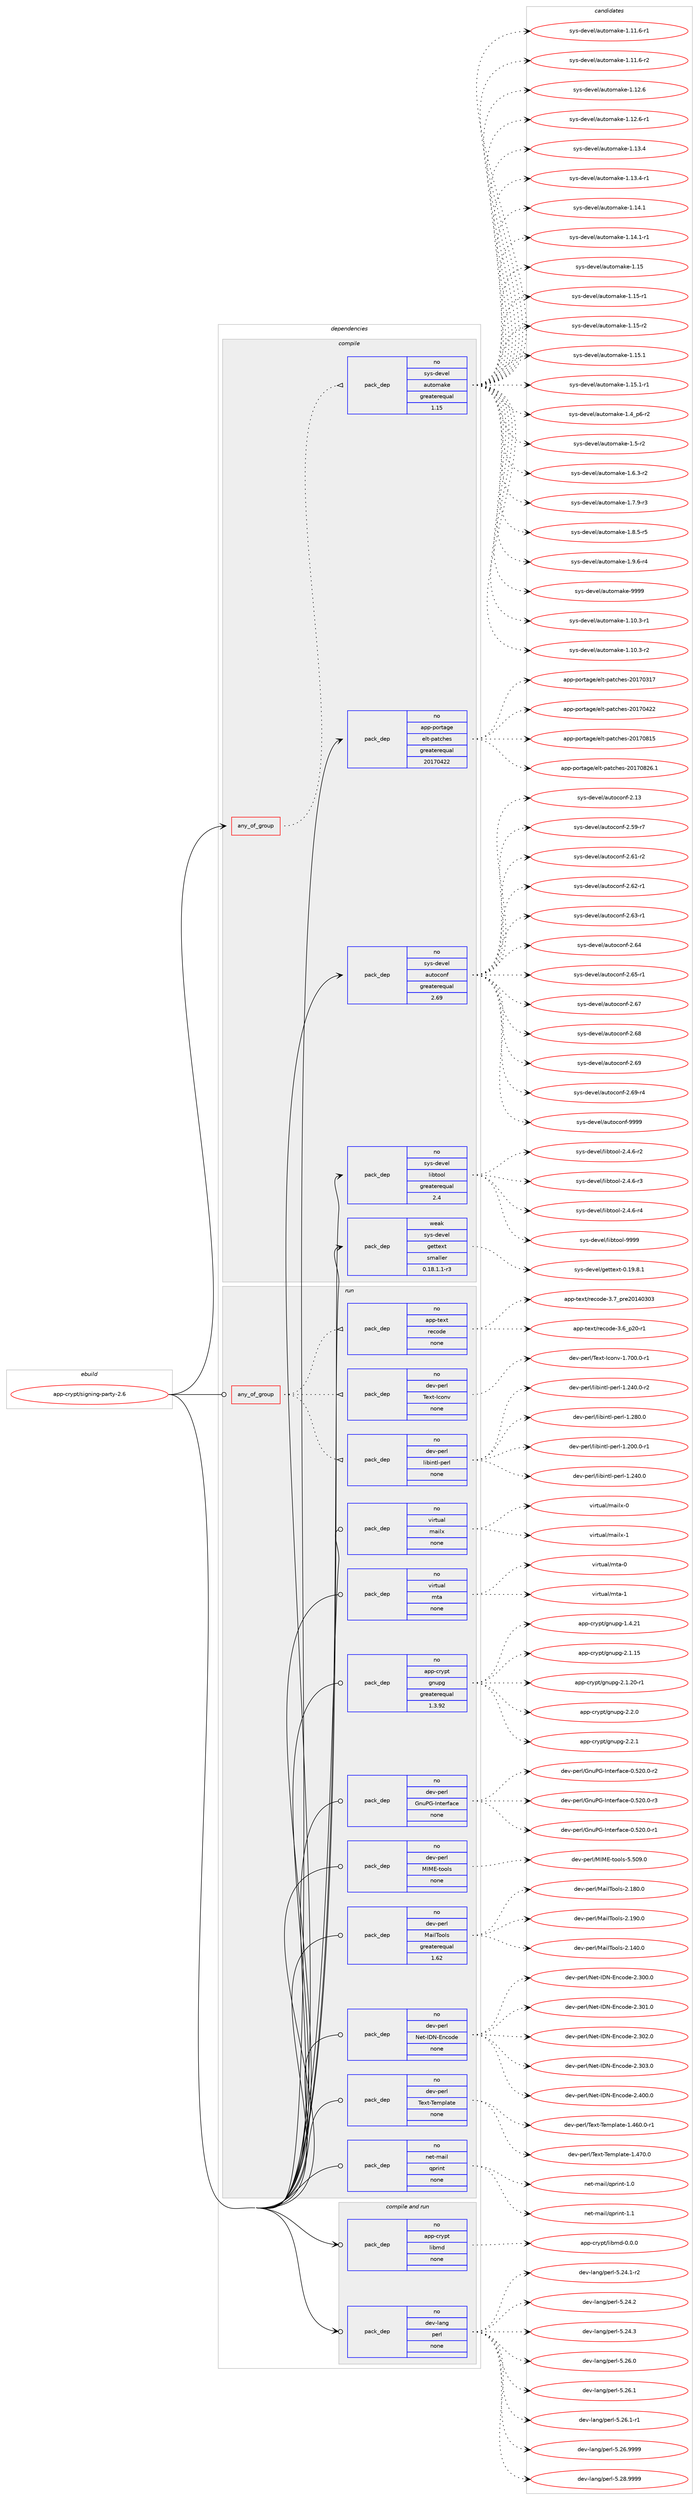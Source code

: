 digraph prolog {

# *************
# Graph options
# *************

newrank=true;
concentrate=true;
compound=true;
graph [rankdir=LR,fontname=Helvetica,fontsize=10,ranksep=1.5];#, ranksep=2.5, nodesep=0.2];
edge  [arrowhead=vee];
node  [fontname=Helvetica,fontsize=10];

# **********
# The ebuild
# **********

subgraph cluster_leftcol {
color=gray;
rank=same;
label=<<i>ebuild</i>>;
id [label="app-crypt/signing-party-2.6", color=red, width=4, href="../app-crypt/signing-party-2.6.svg"];
}

# ****************
# The dependencies
# ****************

subgraph cluster_midcol {
color=gray;
label=<<i>dependencies</i>>;
subgraph cluster_compile {
fillcolor="#eeeeee";
style=filled;
label=<<i>compile</i>>;
subgraph any280 {
dependency13883 [label=<<TABLE BORDER="0" CELLBORDER="1" CELLSPACING="0" CELLPADDING="4"><TR><TD CELLPADDING="10">any_of_group</TD></TR></TABLE>>, shape=none, color=red];subgraph pack9955 {
dependency13884 [label=<<TABLE BORDER="0" CELLBORDER="1" CELLSPACING="0" CELLPADDING="4" WIDTH="220"><TR><TD ROWSPAN="6" CELLPADDING="30">pack_dep</TD></TR><TR><TD WIDTH="110">no</TD></TR><TR><TD>sys-devel</TD></TR><TR><TD>automake</TD></TR><TR><TD>greaterequal</TD></TR><TR><TD>1.15</TD></TR></TABLE>>, shape=none, color=blue];
}
dependency13883:e -> dependency13884:w [weight=20,style="dotted",arrowhead="oinv"];
}
id:e -> dependency13883:w [weight=20,style="solid",arrowhead="vee"];
subgraph pack9956 {
dependency13885 [label=<<TABLE BORDER="0" CELLBORDER="1" CELLSPACING="0" CELLPADDING="4" WIDTH="220"><TR><TD ROWSPAN="6" CELLPADDING="30">pack_dep</TD></TR><TR><TD WIDTH="110">no</TD></TR><TR><TD>app-portage</TD></TR><TR><TD>elt-patches</TD></TR><TR><TD>greaterequal</TD></TR><TR><TD>20170422</TD></TR></TABLE>>, shape=none, color=blue];
}
id:e -> dependency13885:w [weight=20,style="solid",arrowhead="vee"];
subgraph pack9957 {
dependency13886 [label=<<TABLE BORDER="0" CELLBORDER="1" CELLSPACING="0" CELLPADDING="4" WIDTH="220"><TR><TD ROWSPAN="6" CELLPADDING="30">pack_dep</TD></TR><TR><TD WIDTH="110">no</TD></TR><TR><TD>sys-devel</TD></TR><TR><TD>autoconf</TD></TR><TR><TD>greaterequal</TD></TR><TR><TD>2.69</TD></TR></TABLE>>, shape=none, color=blue];
}
id:e -> dependency13886:w [weight=20,style="solid",arrowhead="vee"];
subgraph pack9958 {
dependency13887 [label=<<TABLE BORDER="0" CELLBORDER="1" CELLSPACING="0" CELLPADDING="4" WIDTH="220"><TR><TD ROWSPAN="6" CELLPADDING="30">pack_dep</TD></TR><TR><TD WIDTH="110">no</TD></TR><TR><TD>sys-devel</TD></TR><TR><TD>libtool</TD></TR><TR><TD>greaterequal</TD></TR><TR><TD>2.4</TD></TR></TABLE>>, shape=none, color=blue];
}
id:e -> dependency13887:w [weight=20,style="solid",arrowhead="vee"];
subgraph pack9959 {
dependency13888 [label=<<TABLE BORDER="0" CELLBORDER="1" CELLSPACING="0" CELLPADDING="4" WIDTH="220"><TR><TD ROWSPAN="6" CELLPADDING="30">pack_dep</TD></TR><TR><TD WIDTH="110">weak</TD></TR><TR><TD>sys-devel</TD></TR><TR><TD>gettext</TD></TR><TR><TD>smaller</TD></TR><TR><TD>0.18.1.1-r3</TD></TR></TABLE>>, shape=none, color=blue];
}
id:e -> dependency13888:w [weight=20,style="solid",arrowhead="vee"];
}
subgraph cluster_compileandrun {
fillcolor="#eeeeee";
style=filled;
label=<<i>compile and run</i>>;
subgraph pack9960 {
dependency13889 [label=<<TABLE BORDER="0" CELLBORDER="1" CELLSPACING="0" CELLPADDING="4" WIDTH="220"><TR><TD ROWSPAN="6" CELLPADDING="30">pack_dep</TD></TR><TR><TD WIDTH="110">no</TD></TR><TR><TD>app-crypt</TD></TR><TR><TD>libmd</TD></TR><TR><TD>none</TD></TR><TR><TD></TD></TR></TABLE>>, shape=none, color=blue];
}
id:e -> dependency13889:w [weight=20,style="solid",arrowhead="odotvee"];
subgraph pack9961 {
dependency13890 [label=<<TABLE BORDER="0" CELLBORDER="1" CELLSPACING="0" CELLPADDING="4" WIDTH="220"><TR><TD ROWSPAN="6" CELLPADDING="30">pack_dep</TD></TR><TR><TD WIDTH="110">no</TD></TR><TR><TD>dev-lang</TD></TR><TR><TD>perl</TD></TR><TR><TD>none</TD></TR><TR><TD></TD></TR></TABLE>>, shape=none, color=blue];
}
id:e -> dependency13890:w [weight=20,style="solid",arrowhead="odotvee"];
}
subgraph cluster_run {
fillcolor="#eeeeee";
style=filled;
label=<<i>run</i>>;
subgraph any281 {
dependency13891 [label=<<TABLE BORDER="0" CELLBORDER="1" CELLSPACING="0" CELLPADDING="4"><TR><TD CELLPADDING="10">any_of_group</TD></TR></TABLE>>, shape=none, color=red];subgraph pack9962 {
dependency13892 [label=<<TABLE BORDER="0" CELLBORDER="1" CELLSPACING="0" CELLPADDING="4" WIDTH="220"><TR><TD ROWSPAN="6" CELLPADDING="30">pack_dep</TD></TR><TR><TD WIDTH="110">no</TD></TR><TR><TD>dev-perl</TD></TR><TR><TD>libintl-perl</TD></TR><TR><TD>none</TD></TR><TR><TD></TD></TR></TABLE>>, shape=none, color=blue];
}
dependency13891:e -> dependency13892:w [weight=20,style="dotted",arrowhead="oinv"];
subgraph pack9963 {
dependency13893 [label=<<TABLE BORDER="0" CELLBORDER="1" CELLSPACING="0" CELLPADDING="4" WIDTH="220"><TR><TD ROWSPAN="6" CELLPADDING="30">pack_dep</TD></TR><TR><TD WIDTH="110">no</TD></TR><TR><TD>dev-perl</TD></TR><TR><TD>Text-Iconv</TD></TR><TR><TD>none</TD></TR><TR><TD></TD></TR></TABLE>>, shape=none, color=blue];
}
dependency13891:e -> dependency13893:w [weight=20,style="dotted",arrowhead="oinv"];
subgraph pack9964 {
dependency13894 [label=<<TABLE BORDER="0" CELLBORDER="1" CELLSPACING="0" CELLPADDING="4" WIDTH="220"><TR><TD ROWSPAN="6" CELLPADDING="30">pack_dep</TD></TR><TR><TD WIDTH="110">no</TD></TR><TR><TD>app-text</TD></TR><TR><TD>recode</TD></TR><TR><TD>none</TD></TR><TR><TD></TD></TR></TABLE>>, shape=none, color=blue];
}
dependency13891:e -> dependency13894:w [weight=20,style="dotted",arrowhead="oinv"];
}
id:e -> dependency13891:w [weight=20,style="solid",arrowhead="odot"];
subgraph pack9965 {
dependency13895 [label=<<TABLE BORDER="0" CELLBORDER="1" CELLSPACING="0" CELLPADDING="4" WIDTH="220"><TR><TD ROWSPAN="6" CELLPADDING="30">pack_dep</TD></TR><TR><TD WIDTH="110">no</TD></TR><TR><TD>app-crypt</TD></TR><TR><TD>gnupg</TD></TR><TR><TD>greaterequal</TD></TR><TR><TD>1.3.92</TD></TR></TABLE>>, shape=none, color=blue];
}
id:e -> dependency13895:w [weight=20,style="solid",arrowhead="odot"];
subgraph pack9966 {
dependency13896 [label=<<TABLE BORDER="0" CELLBORDER="1" CELLSPACING="0" CELLPADDING="4" WIDTH="220"><TR><TD ROWSPAN="6" CELLPADDING="30">pack_dep</TD></TR><TR><TD WIDTH="110">no</TD></TR><TR><TD>dev-perl</TD></TR><TR><TD>GnuPG-Interface</TD></TR><TR><TD>none</TD></TR><TR><TD></TD></TR></TABLE>>, shape=none, color=blue];
}
id:e -> dependency13896:w [weight=20,style="solid",arrowhead="odot"];
subgraph pack9967 {
dependency13897 [label=<<TABLE BORDER="0" CELLBORDER="1" CELLSPACING="0" CELLPADDING="4" WIDTH="220"><TR><TD ROWSPAN="6" CELLPADDING="30">pack_dep</TD></TR><TR><TD WIDTH="110">no</TD></TR><TR><TD>dev-perl</TD></TR><TR><TD>MIME-tools</TD></TR><TR><TD>none</TD></TR><TR><TD></TD></TR></TABLE>>, shape=none, color=blue];
}
id:e -> dependency13897:w [weight=20,style="solid",arrowhead="odot"];
subgraph pack9968 {
dependency13898 [label=<<TABLE BORDER="0" CELLBORDER="1" CELLSPACING="0" CELLPADDING="4" WIDTH="220"><TR><TD ROWSPAN="6" CELLPADDING="30">pack_dep</TD></TR><TR><TD WIDTH="110">no</TD></TR><TR><TD>dev-perl</TD></TR><TR><TD>MailTools</TD></TR><TR><TD>greaterequal</TD></TR><TR><TD>1.62</TD></TR></TABLE>>, shape=none, color=blue];
}
id:e -> dependency13898:w [weight=20,style="solid",arrowhead="odot"];
subgraph pack9969 {
dependency13899 [label=<<TABLE BORDER="0" CELLBORDER="1" CELLSPACING="0" CELLPADDING="4" WIDTH="220"><TR><TD ROWSPAN="6" CELLPADDING="30">pack_dep</TD></TR><TR><TD WIDTH="110">no</TD></TR><TR><TD>dev-perl</TD></TR><TR><TD>Net-IDN-Encode</TD></TR><TR><TD>none</TD></TR><TR><TD></TD></TR></TABLE>>, shape=none, color=blue];
}
id:e -> dependency13899:w [weight=20,style="solid",arrowhead="odot"];
subgraph pack9970 {
dependency13900 [label=<<TABLE BORDER="0" CELLBORDER="1" CELLSPACING="0" CELLPADDING="4" WIDTH="220"><TR><TD ROWSPAN="6" CELLPADDING="30">pack_dep</TD></TR><TR><TD WIDTH="110">no</TD></TR><TR><TD>dev-perl</TD></TR><TR><TD>Text-Template</TD></TR><TR><TD>none</TD></TR><TR><TD></TD></TR></TABLE>>, shape=none, color=blue];
}
id:e -> dependency13900:w [weight=20,style="solid",arrowhead="odot"];
subgraph pack9971 {
dependency13901 [label=<<TABLE BORDER="0" CELLBORDER="1" CELLSPACING="0" CELLPADDING="4" WIDTH="220"><TR><TD ROWSPAN="6" CELLPADDING="30">pack_dep</TD></TR><TR><TD WIDTH="110">no</TD></TR><TR><TD>net-mail</TD></TR><TR><TD>qprint</TD></TR><TR><TD>none</TD></TR><TR><TD></TD></TR></TABLE>>, shape=none, color=blue];
}
id:e -> dependency13901:w [weight=20,style="solid",arrowhead="odot"];
subgraph pack9972 {
dependency13902 [label=<<TABLE BORDER="0" CELLBORDER="1" CELLSPACING="0" CELLPADDING="4" WIDTH="220"><TR><TD ROWSPAN="6" CELLPADDING="30">pack_dep</TD></TR><TR><TD WIDTH="110">no</TD></TR><TR><TD>virtual</TD></TR><TR><TD>mailx</TD></TR><TR><TD>none</TD></TR><TR><TD></TD></TR></TABLE>>, shape=none, color=blue];
}
id:e -> dependency13902:w [weight=20,style="solid",arrowhead="odot"];
subgraph pack9973 {
dependency13903 [label=<<TABLE BORDER="0" CELLBORDER="1" CELLSPACING="0" CELLPADDING="4" WIDTH="220"><TR><TD ROWSPAN="6" CELLPADDING="30">pack_dep</TD></TR><TR><TD WIDTH="110">no</TD></TR><TR><TD>virtual</TD></TR><TR><TD>mta</TD></TR><TR><TD>none</TD></TR><TR><TD></TD></TR></TABLE>>, shape=none, color=blue];
}
id:e -> dependency13903:w [weight=20,style="solid",arrowhead="odot"];
}
}

# **************
# The candidates
# **************

subgraph cluster_choices {
rank=same;
color=gray;
label=<<i>candidates</i>>;

subgraph choice9955 {
color=black;
nodesep=1;
choice11512111545100101118101108479711711611110997107101454946494846514511449 [label="sys-devel/automake-1.10.3-r1", color=red, width=4,href="../sys-devel/automake-1.10.3-r1.svg"];
choice11512111545100101118101108479711711611110997107101454946494846514511450 [label="sys-devel/automake-1.10.3-r2", color=red, width=4,href="../sys-devel/automake-1.10.3-r2.svg"];
choice11512111545100101118101108479711711611110997107101454946494946544511449 [label="sys-devel/automake-1.11.6-r1", color=red, width=4,href="../sys-devel/automake-1.11.6-r1.svg"];
choice11512111545100101118101108479711711611110997107101454946494946544511450 [label="sys-devel/automake-1.11.6-r2", color=red, width=4,href="../sys-devel/automake-1.11.6-r2.svg"];
choice1151211154510010111810110847971171161111099710710145494649504654 [label="sys-devel/automake-1.12.6", color=red, width=4,href="../sys-devel/automake-1.12.6.svg"];
choice11512111545100101118101108479711711611110997107101454946495046544511449 [label="sys-devel/automake-1.12.6-r1", color=red, width=4,href="../sys-devel/automake-1.12.6-r1.svg"];
choice1151211154510010111810110847971171161111099710710145494649514652 [label="sys-devel/automake-1.13.4", color=red, width=4,href="../sys-devel/automake-1.13.4.svg"];
choice11512111545100101118101108479711711611110997107101454946495146524511449 [label="sys-devel/automake-1.13.4-r1", color=red, width=4,href="../sys-devel/automake-1.13.4-r1.svg"];
choice1151211154510010111810110847971171161111099710710145494649524649 [label="sys-devel/automake-1.14.1", color=red, width=4,href="../sys-devel/automake-1.14.1.svg"];
choice11512111545100101118101108479711711611110997107101454946495246494511449 [label="sys-devel/automake-1.14.1-r1", color=red, width=4,href="../sys-devel/automake-1.14.1-r1.svg"];
choice115121115451001011181011084797117116111109971071014549464953 [label="sys-devel/automake-1.15", color=red, width=4,href="../sys-devel/automake-1.15.svg"];
choice1151211154510010111810110847971171161111099710710145494649534511449 [label="sys-devel/automake-1.15-r1", color=red, width=4,href="../sys-devel/automake-1.15-r1.svg"];
choice1151211154510010111810110847971171161111099710710145494649534511450 [label="sys-devel/automake-1.15-r2", color=red, width=4,href="../sys-devel/automake-1.15-r2.svg"];
choice1151211154510010111810110847971171161111099710710145494649534649 [label="sys-devel/automake-1.15.1", color=red, width=4,href="../sys-devel/automake-1.15.1.svg"];
choice11512111545100101118101108479711711611110997107101454946495346494511449 [label="sys-devel/automake-1.15.1-r1", color=red, width=4,href="../sys-devel/automake-1.15.1-r1.svg"];
choice115121115451001011181011084797117116111109971071014549465295112544511450 [label="sys-devel/automake-1.4_p6-r2", color=red, width=4,href="../sys-devel/automake-1.4_p6-r2.svg"];
choice11512111545100101118101108479711711611110997107101454946534511450 [label="sys-devel/automake-1.5-r2", color=red, width=4,href="../sys-devel/automake-1.5-r2.svg"];
choice115121115451001011181011084797117116111109971071014549465446514511450 [label="sys-devel/automake-1.6.3-r2", color=red, width=4,href="../sys-devel/automake-1.6.3-r2.svg"];
choice115121115451001011181011084797117116111109971071014549465546574511451 [label="sys-devel/automake-1.7.9-r3", color=red, width=4,href="../sys-devel/automake-1.7.9-r3.svg"];
choice115121115451001011181011084797117116111109971071014549465646534511453 [label="sys-devel/automake-1.8.5-r5", color=red, width=4,href="../sys-devel/automake-1.8.5-r5.svg"];
choice115121115451001011181011084797117116111109971071014549465746544511452 [label="sys-devel/automake-1.9.6-r4", color=red, width=4,href="../sys-devel/automake-1.9.6-r4.svg"];
choice115121115451001011181011084797117116111109971071014557575757 [label="sys-devel/automake-9999", color=red, width=4,href="../sys-devel/automake-9999.svg"];
dependency13884:e -> choice11512111545100101118101108479711711611110997107101454946494846514511449:w [style=dotted,weight="100"];
dependency13884:e -> choice11512111545100101118101108479711711611110997107101454946494846514511450:w [style=dotted,weight="100"];
dependency13884:e -> choice11512111545100101118101108479711711611110997107101454946494946544511449:w [style=dotted,weight="100"];
dependency13884:e -> choice11512111545100101118101108479711711611110997107101454946494946544511450:w [style=dotted,weight="100"];
dependency13884:e -> choice1151211154510010111810110847971171161111099710710145494649504654:w [style=dotted,weight="100"];
dependency13884:e -> choice11512111545100101118101108479711711611110997107101454946495046544511449:w [style=dotted,weight="100"];
dependency13884:e -> choice1151211154510010111810110847971171161111099710710145494649514652:w [style=dotted,weight="100"];
dependency13884:e -> choice11512111545100101118101108479711711611110997107101454946495146524511449:w [style=dotted,weight="100"];
dependency13884:e -> choice1151211154510010111810110847971171161111099710710145494649524649:w [style=dotted,weight="100"];
dependency13884:e -> choice11512111545100101118101108479711711611110997107101454946495246494511449:w [style=dotted,weight="100"];
dependency13884:e -> choice115121115451001011181011084797117116111109971071014549464953:w [style=dotted,weight="100"];
dependency13884:e -> choice1151211154510010111810110847971171161111099710710145494649534511449:w [style=dotted,weight="100"];
dependency13884:e -> choice1151211154510010111810110847971171161111099710710145494649534511450:w [style=dotted,weight="100"];
dependency13884:e -> choice1151211154510010111810110847971171161111099710710145494649534649:w [style=dotted,weight="100"];
dependency13884:e -> choice11512111545100101118101108479711711611110997107101454946495346494511449:w [style=dotted,weight="100"];
dependency13884:e -> choice115121115451001011181011084797117116111109971071014549465295112544511450:w [style=dotted,weight="100"];
dependency13884:e -> choice11512111545100101118101108479711711611110997107101454946534511450:w [style=dotted,weight="100"];
dependency13884:e -> choice115121115451001011181011084797117116111109971071014549465446514511450:w [style=dotted,weight="100"];
dependency13884:e -> choice115121115451001011181011084797117116111109971071014549465546574511451:w [style=dotted,weight="100"];
dependency13884:e -> choice115121115451001011181011084797117116111109971071014549465646534511453:w [style=dotted,weight="100"];
dependency13884:e -> choice115121115451001011181011084797117116111109971071014549465746544511452:w [style=dotted,weight="100"];
dependency13884:e -> choice115121115451001011181011084797117116111109971071014557575757:w [style=dotted,weight="100"];
}
subgraph choice9956 {
color=black;
nodesep=1;
choice97112112451121111141169710310147101108116451129711699104101115455048495548514955 [label="app-portage/elt-patches-20170317", color=red, width=4,href="../app-portage/elt-patches-20170317.svg"];
choice97112112451121111141169710310147101108116451129711699104101115455048495548525050 [label="app-portage/elt-patches-20170422", color=red, width=4,href="../app-portage/elt-patches-20170422.svg"];
choice97112112451121111141169710310147101108116451129711699104101115455048495548564953 [label="app-portage/elt-patches-20170815", color=red, width=4,href="../app-portage/elt-patches-20170815.svg"];
choice971121124511211111411697103101471011081164511297116991041011154550484955485650544649 [label="app-portage/elt-patches-20170826.1", color=red, width=4,href="../app-portage/elt-patches-20170826.1.svg"];
dependency13885:e -> choice97112112451121111141169710310147101108116451129711699104101115455048495548514955:w [style=dotted,weight="100"];
dependency13885:e -> choice97112112451121111141169710310147101108116451129711699104101115455048495548525050:w [style=dotted,weight="100"];
dependency13885:e -> choice97112112451121111141169710310147101108116451129711699104101115455048495548564953:w [style=dotted,weight="100"];
dependency13885:e -> choice971121124511211111411697103101471011081164511297116991041011154550484955485650544649:w [style=dotted,weight="100"];
}
subgraph choice9957 {
color=black;
nodesep=1;
choice115121115451001011181011084797117116111991111101024550464951 [label="sys-devel/autoconf-2.13", color=red, width=4,href="../sys-devel/autoconf-2.13.svg"];
choice1151211154510010111810110847971171161119911111010245504653574511455 [label="sys-devel/autoconf-2.59-r7", color=red, width=4,href="../sys-devel/autoconf-2.59-r7.svg"];
choice1151211154510010111810110847971171161119911111010245504654494511450 [label="sys-devel/autoconf-2.61-r2", color=red, width=4,href="../sys-devel/autoconf-2.61-r2.svg"];
choice1151211154510010111810110847971171161119911111010245504654504511449 [label="sys-devel/autoconf-2.62-r1", color=red, width=4,href="../sys-devel/autoconf-2.62-r1.svg"];
choice1151211154510010111810110847971171161119911111010245504654514511449 [label="sys-devel/autoconf-2.63-r1", color=red, width=4,href="../sys-devel/autoconf-2.63-r1.svg"];
choice115121115451001011181011084797117116111991111101024550465452 [label="sys-devel/autoconf-2.64", color=red, width=4,href="../sys-devel/autoconf-2.64.svg"];
choice1151211154510010111810110847971171161119911111010245504654534511449 [label="sys-devel/autoconf-2.65-r1", color=red, width=4,href="../sys-devel/autoconf-2.65-r1.svg"];
choice115121115451001011181011084797117116111991111101024550465455 [label="sys-devel/autoconf-2.67", color=red, width=4,href="../sys-devel/autoconf-2.67.svg"];
choice115121115451001011181011084797117116111991111101024550465456 [label="sys-devel/autoconf-2.68", color=red, width=4,href="../sys-devel/autoconf-2.68.svg"];
choice115121115451001011181011084797117116111991111101024550465457 [label="sys-devel/autoconf-2.69", color=red, width=4,href="../sys-devel/autoconf-2.69.svg"];
choice1151211154510010111810110847971171161119911111010245504654574511452 [label="sys-devel/autoconf-2.69-r4", color=red, width=4,href="../sys-devel/autoconf-2.69-r4.svg"];
choice115121115451001011181011084797117116111991111101024557575757 [label="sys-devel/autoconf-9999", color=red, width=4,href="../sys-devel/autoconf-9999.svg"];
dependency13886:e -> choice115121115451001011181011084797117116111991111101024550464951:w [style=dotted,weight="100"];
dependency13886:e -> choice1151211154510010111810110847971171161119911111010245504653574511455:w [style=dotted,weight="100"];
dependency13886:e -> choice1151211154510010111810110847971171161119911111010245504654494511450:w [style=dotted,weight="100"];
dependency13886:e -> choice1151211154510010111810110847971171161119911111010245504654504511449:w [style=dotted,weight="100"];
dependency13886:e -> choice1151211154510010111810110847971171161119911111010245504654514511449:w [style=dotted,weight="100"];
dependency13886:e -> choice115121115451001011181011084797117116111991111101024550465452:w [style=dotted,weight="100"];
dependency13886:e -> choice1151211154510010111810110847971171161119911111010245504654534511449:w [style=dotted,weight="100"];
dependency13886:e -> choice115121115451001011181011084797117116111991111101024550465455:w [style=dotted,weight="100"];
dependency13886:e -> choice115121115451001011181011084797117116111991111101024550465456:w [style=dotted,weight="100"];
dependency13886:e -> choice115121115451001011181011084797117116111991111101024550465457:w [style=dotted,weight="100"];
dependency13886:e -> choice1151211154510010111810110847971171161119911111010245504654574511452:w [style=dotted,weight="100"];
dependency13886:e -> choice115121115451001011181011084797117116111991111101024557575757:w [style=dotted,weight="100"];
}
subgraph choice9958 {
color=black;
nodesep=1;
choice1151211154510010111810110847108105981161111111084550465246544511450 [label="sys-devel/libtool-2.4.6-r2", color=red, width=4,href="../sys-devel/libtool-2.4.6-r2.svg"];
choice1151211154510010111810110847108105981161111111084550465246544511451 [label="sys-devel/libtool-2.4.6-r3", color=red, width=4,href="../sys-devel/libtool-2.4.6-r3.svg"];
choice1151211154510010111810110847108105981161111111084550465246544511452 [label="sys-devel/libtool-2.4.6-r4", color=red, width=4,href="../sys-devel/libtool-2.4.6-r4.svg"];
choice1151211154510010111810110847108105981161111111084557575757 [label="sys-devel/libtool-9999", color=red, width=4,href="../sys-devel/libtool-9999.svg"];
dependency13887:e -> choice1151211154510010111810110847108105981161111111084550465246544511450:w [style=dotted,weight="100"];
dependency13887:e -> choice1151211154510010111810110847108105981161111111084550465246544511451:w [style=dotted,weight="100"];
dependency13887:e -> choice1151211154510010111810110847108105981161111111084550465246544511452:w [style=dotted,weight="100"];
dependency13887:e -> choice1151211154510010111810110847108105981161111111084557575757:w [style=dotted,weight="100"];
}
subgraph choice9959 {
color=black;
nodesep=1;
choice1151211154510010111810110847103101116116101120116454846495746564649 [label="sys-devel/gettext-0.19.8.1", color=red, width=4,href="../sys-devel/gettext-0.19.8.1.svg"];
dependency13888:e -> choice1151211154510010111810110847103101116116101120116454846495746564649:w [style=dotted,weight="100"];
}
subgraph choice9960 {
color=black;
nodesep=1;
choice9711211245991141211121164710810598109100454846484648 [label="app-crypt/libmd-0.0.0", color=red, width=4,href="../app-crypt/libmd-0.0.0.svg"];
dependency13889:e -> choice9711211245991141211121164710810598109100454846484648:w [style=dotted,weight="100"];
}
subgraph choice9961 {
color=black;
nodesep=1;
choice100101118451089711010347112101114108455346505246494511450 [label="dev-lang/perl-5.24.1-r2", color=red, width=4,href="../dev-lang/perl-5.24.1-r2.svg"];
choice10010111845108971101034711210111410845534650524650 [label="dev-lang/perl-5.24.2", color=red, width=4,href="../dev-lang/perl-5.24.2.svg"];
choice10010111845108971101034711210111410845534650524651 [label="dev-lang/perl-5.24.3", color=red, width=4,href="../dev-lang/perl-5.24.3.svg"];
choice10010111845108971101034711210111410845534650544648 [label="dev-lang/perl-5.26.0", color=red, width=4,href="../dev-lang/perl-5.26.0.svg"];
choice10010111845108971101034711210111410845534650544649 [label="dev-lang/perl-5.26.1", color=red, width=4,href="../dev-lang/perl-5.26.1.svg"];
choice100101118451089711010347112101114108455346505446494511449 [label="dev-lang/perl-5.26.1-r1", color=red, width=4,href="../dev-lang/perl-5.26.1-r1.svg"];
choice10010111845108971101034711210111410845534650544657575757 [label="dev-lang/perl-5.26.9999", color=red, width=4,href="../dev-lang/perl-5.26.9999.svg"];
choice10010111845108971101034711210111410845534650564657575757 [label="dev-lang/perl-5.28.9999", color=red, width=4,href="../dev-lang/perl-5.28.9999.svg"];
dependency13890:e -> choice100101118451089711010347112101114108455346505246494511450:w [style=dotted,weight="100"];
dependency13890:e -> choice10010111845108971101034711210111410845534650524650:w [style=dotted,weight="100"];
dependency13890:e -> choice10010111845108971101034711210111410845534650524651:w [style=dotted,weight="100"];
dependency13890:e -> choice10010111845108971101034711210111410845534650544648:w [style=dotted,weight="100"];
dependency13890:e -> choice10010111845108971101034711210111410845534650544649:w [style=dotted,weight="100"];
dependency13890:e -> choice100101118451089711010347112101114108455346505446494511449:w [style=dotted,weight="100"];
dependency13890:e -> choice10010111845108971101034711210111410845534650544657575757:w [style=dotted,weight="100"];
dependency13890:e -> choice10010111845108971101034711210111410845534650564657575757:w [style=dotted,weight="100"];
}
subgraph choice9962 {
color=black;
nodesep=1;
choice1001011184511210111410847108105981051101161084511210111410845494650484846484511449 [label="dev-perl/libintl-perl-1.200.0-r1", color=red, width=4,href="../dev-perl/libintl-perl-1.200.0-r1.svg"];
choice100101118451121011141084710810598105110116108451121011141084549465052484648 [label="dev-perl/libintl-perl-1.240.0", color=red, width=4,href="../dev-perl/libintl-perl-1.240.0.svg"];
choice1001011184511210111410847108105981051101161084511210111410845494650524846484511450 [label="dev-perl/libintl-perl-1.240.0-r2", color=red, width=4,href="../dev-perl/libintl-perl-1.240.0-r2.svg"];
choice100101118451121011141084710810598105110116108451121011141084549465056484648 [label="dev-perl/libintl-perl-1.280.0", color=red, width=4,href="../dev-perl/libintl-perl-1.280.0.svg"];
dependency13892:e -> choice1001011184511210111410847108105981051101161084511210111410845494650484846484511449:w [style=dotted,weight="100"];
dependency13892:e -> choice100101118451121011141084710810598105110116108451121011141084549465052484648:w [style=dotted,weight="100"];
dependency13892:e -> choice1001011184511210111410847108105981051101161084511210111410845494650524846484511450:w [style=dotted,weight="100"];
dependency13892:e -> choice100101118451121011141084710810598105110116108451121011141084549465056484648:w [style=dotted,weight="100"];
}
subgraph choice9963 {
color=black;
nodesep=1;
choice10010111845112101114108478410112011645739911111011845494655484846484511449 [label="dev-perl/Text-Iconv-1.700.0-r1", color=red, width=4,href="../dev-perl/Text-Iconv-1.700.0-r1.svg"];
dependency13893:e -> choice10010111845112101114108478410112011645739911111011845494655484846484511449:w [style=dotted,weight="100"];
}
subgraph choice9964 {
color=black;
nodesep=1;
choice97112112451161011201164711410199111100101455146549511250484511449 [label="app-text/recode-3.6_p20-r1", color=red, width=4,href="../app-text/recode-3.6_p20-r1.svg"];
choice9711211245116101120116471141019911110010145514655951121141015048495248514851 [label="app-text/recode-3.7_pre20140303", color=red, width=4,href="../app-text/recode-3.7_pre20140303.svg"];
dependency13894:e -> choice97112112451161011201164711410199111100101455146549511250484511449:w [style=dotted,weight="100"];
dependency13894:e -> choice9711211245116101120116471141019911110010145514655951121141015048495248514851:w [style=dotted,weight="100"];
}
subgraph choice9965 {
color=black;
nodesep=1;
choice9711211245991141211121164710311011711210345494652465049 [label="app-crypt/gnupg-1.4.21", color=red, width=4,href="../app-crypt/gnupg-1.4.21.svg"];
choice9711211245991141211121164710311011711210345504649464953 [label="app-crypt/gnupg-2.1.15", color=red, width=4,href="../app-crypt/gnupg-2.1.15.svg"];
choice97112112459911412111211647103110117112103455046494650484511449 [label="app-crypt/gnupg-2.1.20-r1", color=red, width=4,href="../app-crypt/gnupg-2.1.20-r1.svg"];
choice97112112459911412111211647103110117112103455046504648 [label="app-crypt/gnupg-2.2.0", color=red, width=4,href="../app-crypt/gnupg-2.2.0.svg"];
choice97112112459911412111211647103110117112103455046504649 [label="app-crypt/gnupg-2.2.1", color=red, width=4,href="../app-crypt/gnupg-2.2.1.svg"];
dependency13895:e -> choice9711211245991141211121164710311011711210345494652465049:w [style=dotted,weight="100"];
dependency13895:e -> choice9711211245991141211121164710311011711210345504649464953:w [style=dotted,weight="100"];
dependency13895:e -> choice97112112459911412111211647103110117112103455046494650484511449:w [style=dotted,weight="100"];
dependency13895:e -> choice97112112459911412111211647103110117112103455046504648:w [style=dotted,weight="100"];
dependency13895:e -> choice97112112459911412111211647103110117112103455046504649:w [style=dotted,weight="100"];
}
subgraph choice9966 {
color=black;
nodesep=1;
choice10010111845112101114108477111011780714573110116101114102979910145484653504846484511449 [label="dev-perl/GnuPG-Interface-0.520.0-r1", color=red, width=4,href="../dev-perl/GnuPG-Interface-0.520.0-r1.svg"];
choice10010111845112101114108477111011780714573110116101114102979910145484653504846484511450 [label="dev-perl/GnuPG-Interface-0.520.0-r2", color=red, width=4,href="../dev-perl/GnuPG-Interface-0.520.0-r2.svg"];
choice10010111845112101114108477111011780714573110116101114102979910145484653504846484511451 [label="dev-perl/GnuPG-Interface-0.520.0-r3", color=red, width=4,href="../dev-perl/GnuPG-Interface-0.520.0-r3.svg"];
dependency13896:e -> choice10010111845112101114108477111011780714573110116101114102979910145484653504846484511449:w [style=dotted,weight="100"];
dependency13896:e -> choice10010111845112101114108477111011780714573110116101114102979910145484653504846484511450:w [style=dotted,weight="100"];
dependency13896:e -> choice10010111845112101114108477111011780714573110116101114102979910145484653504846484511451:w [style=dotted,weight="100"];
}
subgraph choice9967 {
color=black;
nodesep=1;
choice100101118451121011141084777737769451161111111081154553465348574648 [label="dev-perl/MIME-tools-5.509.0", color=red, width=4,href="../dev-perl/MIME-tools-5.509.0.svg"];
dependency13897:e -> choice100101118451121011141084777737769451161111111081154553465348574648:w [style=dotted,weight="100"];
}
subgraph choice9968 {
color=black;
nodesep=1;
choice10010111845112101114108477797105108841111111081154550464952484648 [label="dev-perl/MailTools-2.140.0", color=red, width=4,href="../dev-perl/MailTools-2.140.0.svg"];
choice10010111845112101114108477797105108841111111081154550464956484648 [label="dev-perl/MailTools-2.180.0", color=red, width=4,href="../dev-perl/MailTools-2.180.0.svg"];
choice10010111845112101114108477797105108841111111081154550464957484648 [label="dev-perl/MailTools-2.190.0", color=red, width=4,href="../dev-perl/MailTools-2.190.0.svg"];
dependency13898:e -> choice10010111845112101114108477797105108841111111081154550464952484648:w [style=dotted,weight="100"];
dependency13898:e -> choice10010111845112101114108477797105108841111111081154550464956484648:w [style=dotted,weight="100"];
dependency13898:e -> choice10010111845112101114108477797105108841111111081154550464957484648:w [style=dotted,weight="100"];
}
subgraph choice9969 {
color=black;
nodesep=1;
choice100101118451121011141084778101116457368784569110991111001014550465148484648 [label="dev-perl/Net-IDN-Encode-2.300.0", color=red, width=4,href="../dev-perl/Net-IDN-Encode-2.300.0.svg"];
choice100101118451121011141084778101116457368784569110991111001014550465148494648 [label="dev-perl/Net-IDN-Encode-2.301.0", color=red, width=4,href="../dev-perl/Net-IDN-Encode-2.301.0.svg"];
choice100101118451121011141084778101116457368784569110991111001014550465148504648 [label="dev-perl/Net-IDN-Encode-2.302.0", color=red, width=4,href="../dev-perl/Net-IDN-Encode-2.302.0.svg"];
choice100101118451121011141084778101116457368784569110991111001014550465148514648 [label="dev-perl/Net-IDN-Encode-2.303.0", color=red, width=4,href="../dev-perl/Net-IDN-Encode-2.303.0.svg"];
choice100101118451121011141084778101116457368784569110991111001014550465248484648 [label="dev-perl/Net-IDN-Encode-2.400.0", color=red, width=4,href="../dev-perl/Net-IDN-Encode-2.400.0.svg"];
dependency13899:e -> choice100101118451121011141084778101116457368784569110991111001014550465148484648:w [style=dotted,weight="100"];
dependency13899:e -> choice100101118451121011141084778101116457368784569110991111001014550465148494648:w [style=dotted,weight="100"];
dependency13899:e -> choice100101118451121011141084778101116457368784569110991111001014550465148504648:w [style=dotted,weight="100"];
dependency13899:e -> choice100101118451121011141084778101116457368784569110991111001014550465148514648:w [style=dotted,weight="100"];
dependency13899:e -> choice100101118451121011141084778101116457368784569110991111001014550465248484648:w [style=dotted,weight="100"];
}
subgraph choice9970 {
color=black;
nodesep=1;
choice10010111845112101114108478410112011645841011091121089711610145494652544846484511449 [label="dev-perl/Text-Template-1.460.0-r1", color=red, width=4,href="../dev-perl/Text-Template-1.460.0-r1.svg"];
choice1001011184511210111410847841011201164584101109112108971161014549465255484648 [label="dev-perl/Text-Template-1.470.0", color=red, width=4,href="../dev-perl/Text-Template-1.470.0.svg"];
dependency13900:e -> choice10010111845112101114108478410112011645841011091121089711610145494652544846484511449:w [style=dotted,weight="100"];
dependency13900:e -> choice1001011184511210111410847841011201164584101109112108971161014549465255484648:w [style=dotted,weight="100"];
}
subgraph choice9971 {
color=black;
nodesep=1;
choice11010111645109971051084711311211410511011645494648 [label="net-mail/qprint-1.0", color=red, width=4,href="../net-mail/qprint-1.0.svg"];
choice11010111645109971051084711311211410511011645494649 [label="net-mail/qprint-1.1", color=red, width=4,href="../net-mail/qprint-1.1.svg"];
dependency13901:e -> choice11010111645109971051084711311211410511011645494648:w [style=dotted,weight="100"];
dependency13901:e -> choice11010111645109971051084711311211410511011645494649:w [style=dotted,weight="100"];
}
subgraph choice9972 {
color=black;
nodesep=1;
choice1181051141161179710847109971051081204548 [label="virtual/mailx-0", color=red, width=4,href="../virtual/mailx-0.svg"];
choice1181051141161179710847109971051081204549 [label="virtual/mailx-1", color=red, width=4,href="../virtual/mailx-1.svg"];
dependency13902:e -> choice1181051141161179710847109971051081204548:w [style=dotted,weight="100"];
dependency13902:e -> choice1181051141161179710847109971051081204549:w [style=dotted,weight="100"];
}
subgraph choice9973 {
color=black;
nodesep=1;
choice1181051141161179710847109116974548 [label="virtual/mta-0", color=red, width=4,href="../virtual/mta-0.svg"];
choice1181051141161179710847109116974549 [label="virtual/mta-1", color=red, width=4,href="../virtual/mta-1.svg"];
dependency13903:e -> choice1181051141161179710847109116974548:w [style=dotted,weight="100"];
dependency13903:e -> choice1181051141161179710847109116974549:w [style=dotted,weight="100"];
}
}

}
